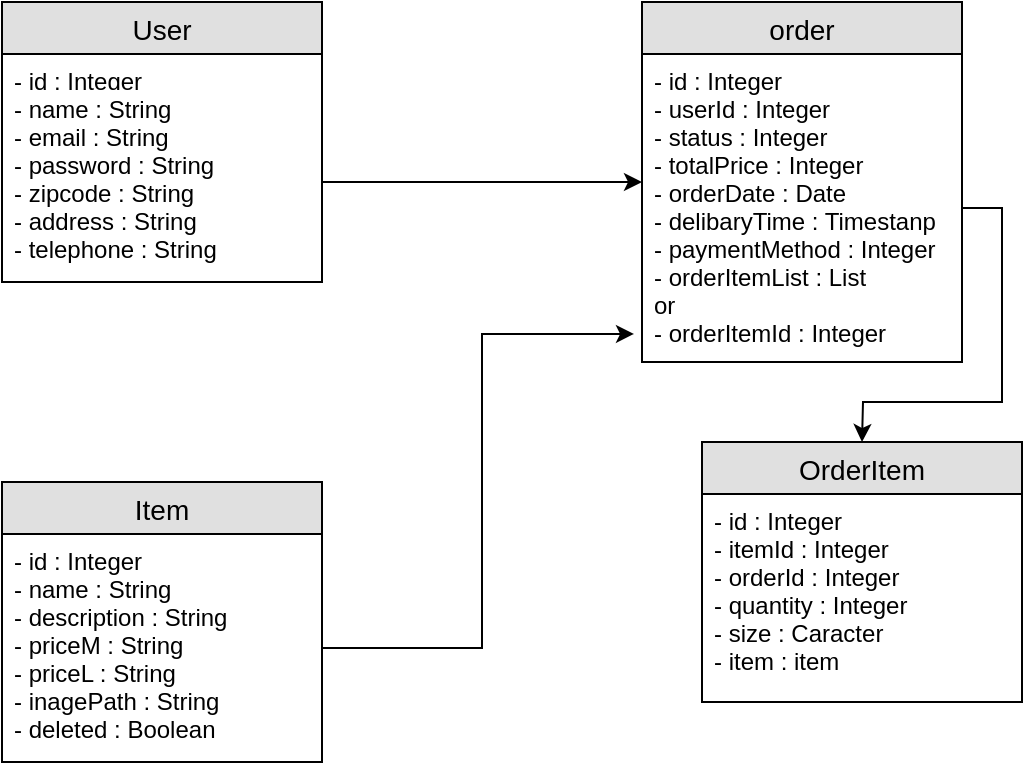 <mxfile version="12.2.4" pages="1"><diagram id="zYZO7zEoecsI1VLCOzF8" name="Page-1"><mxGraphModel dx="954" dy="655" grid="1" gridSize="10" guides="1" tooltips="1" connect="1" arrows="1" fold="1" page="1" pageScale="1" pageWidth="827" pageHeight="1169" math="0" shadow="0"><root><mxCell id="0"/><mxCell id="1" parent="0"/><mxCell id="2" value="User" style="swimlane;fontStyle=0;childLayout=stackLayout;horizontal=1;startSize=26;fillColor=#e0e0e0;horizontalStack=0;resizeParent=1;resizeParentMax=0;resizeLast=0;collapsible=1;marginBottom=0;swimlaneFillColor=#ffffff;align=center;fontSize=14;" parent="1" vertex="1"><mxGeometry x="80" y="40" width="160" height="140" as="geometry"/></mxCell><mxCell id="3" value="- id : Integer" style="text;strokeColor=none;fillColor=none;spacingLeft=4;spacingRight=4;overflow=hidden;rotatable=0;points=[[0,0.5],[1,0.5]];portConstraint=eastwest;fontSize=12;" parent="2" vertex="1"><mxGeometry y="26" width="160" height="14" as="geometry"/></mxCell><mxCell id="4" value="- name : String&#10;- email : String&#10;- password : String&#10;- zipcode : String&#10;- address : String&#10;- telephone : String&#10;" style="text;strokeColor=none;fillColor=none;spacingLeft=4;spacingRight=4;overflow=hidden;rotatable=0;points=[[0,0.5],[1,0.5]];portConstraint=eastwest;fontSize=12;" parent="2" vertex="1"><mxGeometry y="40" width="160" height="100" as="geometry"/></mxCell><mxCell id="6" value="Item" style="swimlane;fontStyle=0;childLayout=stackLayout;horizontal=1;startSize=26;fillColor=#e0e0e0;horizontalStack=0;resizeParent=1;resizeParentMax=0;resizeLast=0;collapsible=1;marginBottom=0;swimlaneFillColor=#ffffff;align=center;fontSize=14;" parent="1" vertex="1"><mxGeometry x="80" y="280" width="160" height="140" as="geometry"/></mxCell><mxCell id="7" value="- id : Integer&#10;- name : String&#10;- description : String&#10;- priceM : String&#10;- priceL : String&#10;- inagePath : String&#10;- deleted : Boolean" style="text;strokeColor=none;fillColor=none;spacingLeft=4;spacingRight=4;overflow=hidden;rotatable=0;points=[[0,0.5],[1,0.5]];portConstraint=eastwest;fontSize=12;" parent="6" vertex="1"><mxGeometry y="26" width="160" height="114" as="geometry"/></mxCell><mxCell id="10" value="OrderItem" style="swimlane;fontStyle=0;childLayout=stackLayout;horizontal=1;startSize=26;fillColor=#e0e0e0;horizontalStack=0;resizeParent=1;resizeParentMax=0;resizeLast=0;collapsible=1;marginBottom=0;swimlaneFillColor=#ffffff;align=center;fontSize=14;" parent="1" vertex="1"><mxGeometry x="430" y="260" width="160" height="130" as="geometry"/></mxCell><mxCell id="11" value="- id : Integer&#10;- itemId : Integer&#10;- orderId : Integer&#10;- quantity : Integer&#10;- size : Caracter&#10;- item : item  " style="text;strokeColor=none;fillColor=none;spacingLeft=4;spacingRight=4;overflow=hidden;rotatable=0;points=[[0,0.5],[1,0.5]];portConstraint=eastwest;fontSize=12;" parent="10" vertex="1"><mxGeometry y="26" width="160" height="104" as="geometry"/></mxCell><mxCell id="18" value="order" style="swimlane;fontStyle=0;childLayout=stackLayout;horizontal=1;startSize=26;fillColor=#e0e0e0;horizontalStack=0;resizeParent=1;resizeParentMax=0;resizeLast=0;collapsible=1;marginBottom=0;swimlaneFillColor=#ffffff;align=center;fontSize=14;" parent="1" vertex="1"><mxGeometry x="400" y="40" width="160" height="180" as="geometry"/></mxCell><mxCell id="19" value="- id : Integer&#10;- userId : Integer&#10;- status : Integer&#10;- totalPrice : Integer&#10;- orderDate : Date&#10;- delibaryTime : Timestanp&#10;- paymentMethod : Integer&#10;- orderItemList : List&#10;or&#10;- orderItemId : Integer" style="text;strokeColor=none;fillColor=none;spacingLeft=4;spacingRight=4;overflow=hidden;rotatable=0;points=[[0,0.5],[1,0.5]];portConstraint=eastwest;fontSize=12;" parent="18" vertex="1"><mxGeometry y="26" width="160" height="154" as="geometry"/></mxCell><mxCell id="23" style="edgeStyle=orthogonalEdgeStyle;rounded=0;orthogonalLoop=1;jettySize=auto;html=1;exitX=1;exitY=0.5;exitDx=0;exitDy=0;" parent="1" source="4" edge="1"><mxGeometry relative="1" as="geometry"><mxPoint x="400" y="130" as="targetPoint"/></mxGeometry></mxCell><mxCell id="24" style="edgeStyle=orthogonalEdgeStyle;rounded=0;orthogonalLoop=1;jettySize=auto;html=1;entryX=-0.025;entryY=0.909;entryDx=0;entryDy=0;entryPerimeter=0;" parent="1" source="7" target="19" edge="1"><mxGeometry relative="1" as="geometry"/></mxCell><mxCell id="25" style="edgeStyle=orthogonalEdgeStyle;rounded=0;orthogonalLoop=1;jettySize=auto;html=1;" parent="1" source="19" edge="1"><mxGeometry relative="1" as="geometry"><mxPoint x="510" y="260" as="targetPoint"/></mxGeometry></mxCell></root></mxGraphModel></diagram></mxfile>